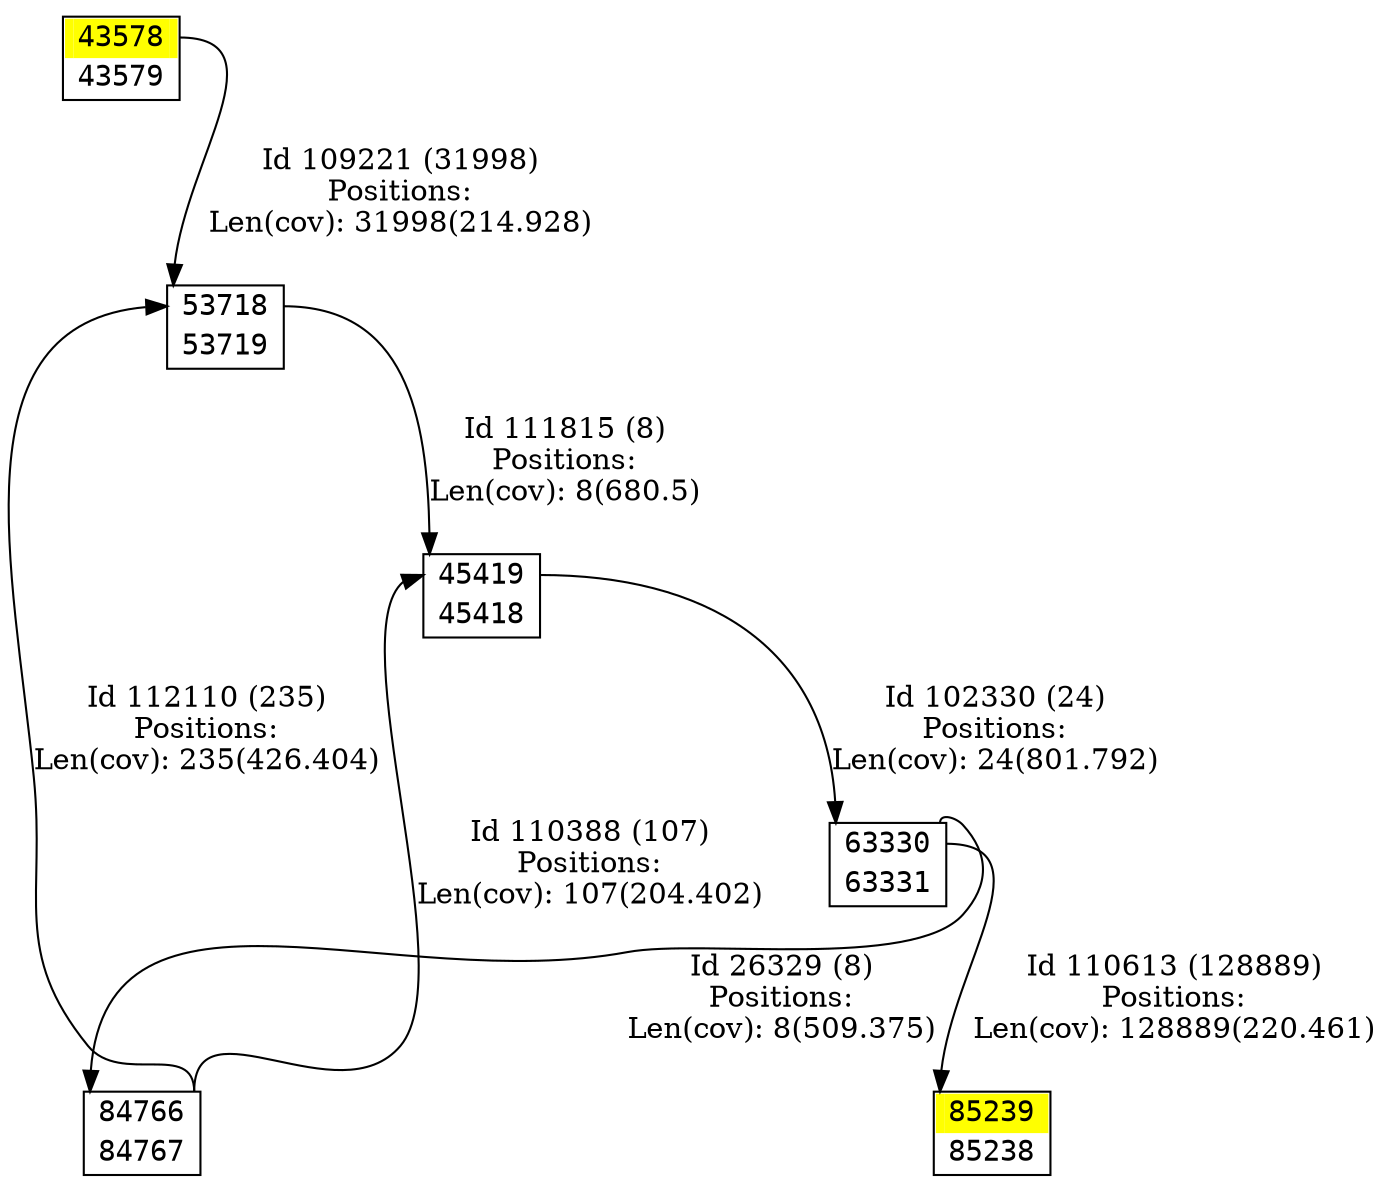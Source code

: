 digraph graph_picture {
node[fontname=<Courier> ,penwidth=<1.8> ,shape=<plaintext> ]
vertex_43578_43579[label=<<TABLE BORDER="1" CELLSPACING="0" >
<TR><TD BORDER="0" PORT = "port_43578_in" color="yellow" bgcolor="yellow" ></TD><TD BORDER="0" color="yellow" bgcolor="yellow" >43578</TD><TD BORDER="0" PORT = "port_43578_out" color="yellow" bgcolor="yellow" ></TD></TR>
<TR><TD BORDER="0" PORT = "port_43579_out" color="white" bgcolor="white" ></TD><TD BORDER="0" color="white" bgcolor="white" >43579</TD><TD BORDER="0" PORT = "port_43579_in" color="white" bgcolor="white" ></TD></TR>
</TABLE>> ,color=<black> ,URL=</vertex/43578.svg> ]
vertex_45418_45419[label=<<TABLE BORDER="1" CELLSPACING="0" >
<TR><TD BORDER="0" PORT = "port_45419_in" color="white" bgcolor="white" ></TD><TD BORDER="0" color="white" bgcolor="white" >45419</TD><TD BORDER="0" PORT = "port_45419_out" color="white" bgcolor="white" ></TD></TR>
<TR><TD BORDER="0" PORT = "port_45418_out" color="white" bgcolor="white" ></TD><TD BORDER="0" color="white" bgcolor="white" >45418</TD><TD BORDER="0" PORT = "port_45418_in" color="white" bgcolor="white" ></TD></TR>
</TABLE>> ,color=<black> ,URL=</vertex/45419.svg> ]
vertex_53718_53719[label=<<TABLE BORDER="1" CELLSPACING="0" >
<TR><TD BORDER="0" PORT = "port_53718_in" color="white" bgcolor="white" ></TD><TD BORDER="0" color="white" bgcolor="white" >53718</TD><TD BORDER="0" PORT = "port_53718_out" color="white" bgcolor="white" ></TD></TR>
<TR><TD BORDER="0" PORT = "port_53719_out" color="white" bgcolor="white" ></TD><TD BORDER="0" color="white" bgcolor="white" >53719</TD><TD BORDER="0" PORT = "port_53719_in" color="white" bgcolor="white" ></TD></TR>
</TABLE>> ,color=<black> ,URL=</vertex/53718.svg> ]
vertex_63330_63331[label=<<TABLE BORDER="1" CELLSPACING="0" >
<TR><TD BORDER="0" PORT = "port_63330_in" color="white" bgcolor="white" ></TD><TD BORDER="0" color="white" bgcolor="white" >63330</TD><TD BORDER="0" PORT = "port_63330_out" color="white" bgcolor="white" ></TD></TR>
<TR><TD BORDER="0" PORT = "port_63331_out" color="white" bgcolor="white" ></TD><TD BORDER="0" color="white" bgcolor="white" >63331</TD><TD BORDER="0" PORT = "port_63331_in" color="white" bgcolor="white" ></TD></TR>
</TABLE>> ,color=<black> ,URL=</vertex/63330.svg> ]
vertex_84766_84767[label=<<TABLE BORDER="1" CELLSPACING="0" >
<TR><TD BORDER="0" PORT = "port_84766_in" color="white" bgcolor="white" ></TD><TD BORDER="0" color="white" bgcolor="white" >84766</TD><TD BORDER="0" PORT = "port_84766_out" color="white" bgcolor="white" ></TD></TR>
<TR><TD BORDER="0" PORT = "port_84767_out" color="white" bgcolor="white" ></TD><TD BORDER="0" color="white" bgcolor="white" >84767</TD><TD BORDER="0" PORT = "port_84767_in" color="white" bgcolor="white" ></TD></TR>
</TABLE>> ,color=<black> ,URL=</vertex/84766.svg> ]
vertex_85238_85239[label=<<TABLE BORDER="1" CELLSPACING="0" >
<TR><TD BORDER="0" PORT = "port_85239_in" color="yellow" bgcolor="yellow" ></TD><TD BORDER="0" color="yellow" bgcolor="yellow" >85239</TD><TD BORDER="0" PORT = "port_85239_out" color="yellow" bgcolor="yellow" ></TD></TR>
<TR><TD BORDER="0" PORT = "port_85238_out" color="white" bgcolor="white" ></TD><TD BORDER="0" color="white" bgcolor="white" >85238</TD><TD BORDER="0" PORT = "port_85238_in" color="white" bgcolor="white" ></TD></TR>
</TABLE>> ,color=<black> ,URL=</vertex/85239.svg> ]
vertex_63330_63331:port_63330_out->vertex_84766_84767:port_84766_in[label="Id 26329 (8)\nPositions:\nLen(cov): 8(509.375)" ,color=<black> ]
vertex_45418_45419:port_45419_out->vertex_63330_63331:port_63330_in[label="Id 102330 (24)\nPositions:\nLen(cov): 24(801.792)" ,color=<black> ]
vertex_43578_43579:port_43578_out->vertex_53718_53719:port_53718_in[label="Id 109221 (31998)\nPositions:\nLen(cov): 31998(214.928)" ,color=<black> ]
vertex_84766_84767:port_84766_out->vertex_45418_45419:port_45419_in[label="Id 110388 (107)\nPositions:\nLen(cov): 107(204.402)" ,color=<black> ]
vertex_63330_63331:port_63330_out->vertex_85238_85239:port_85239_in[label="Id 110613 (128889)\nPositions:\nLen(cov): 128889(220.461)" ,color=<black> ]
vertex_53718_53719:port_53718_out->vertex_45418_45419:port_45419_in[label="Id 111815 (8)\nPositions:\nLen(cov): 8(680.5)" ,color=<black> ]
vertex_84766_84767:port_84766_out->vertex_53718_53719:port_53718_in[label="Id 112110 (235)\nPositions:\nLen(cov): 235(426.404)" ,color=<black> ]
}
